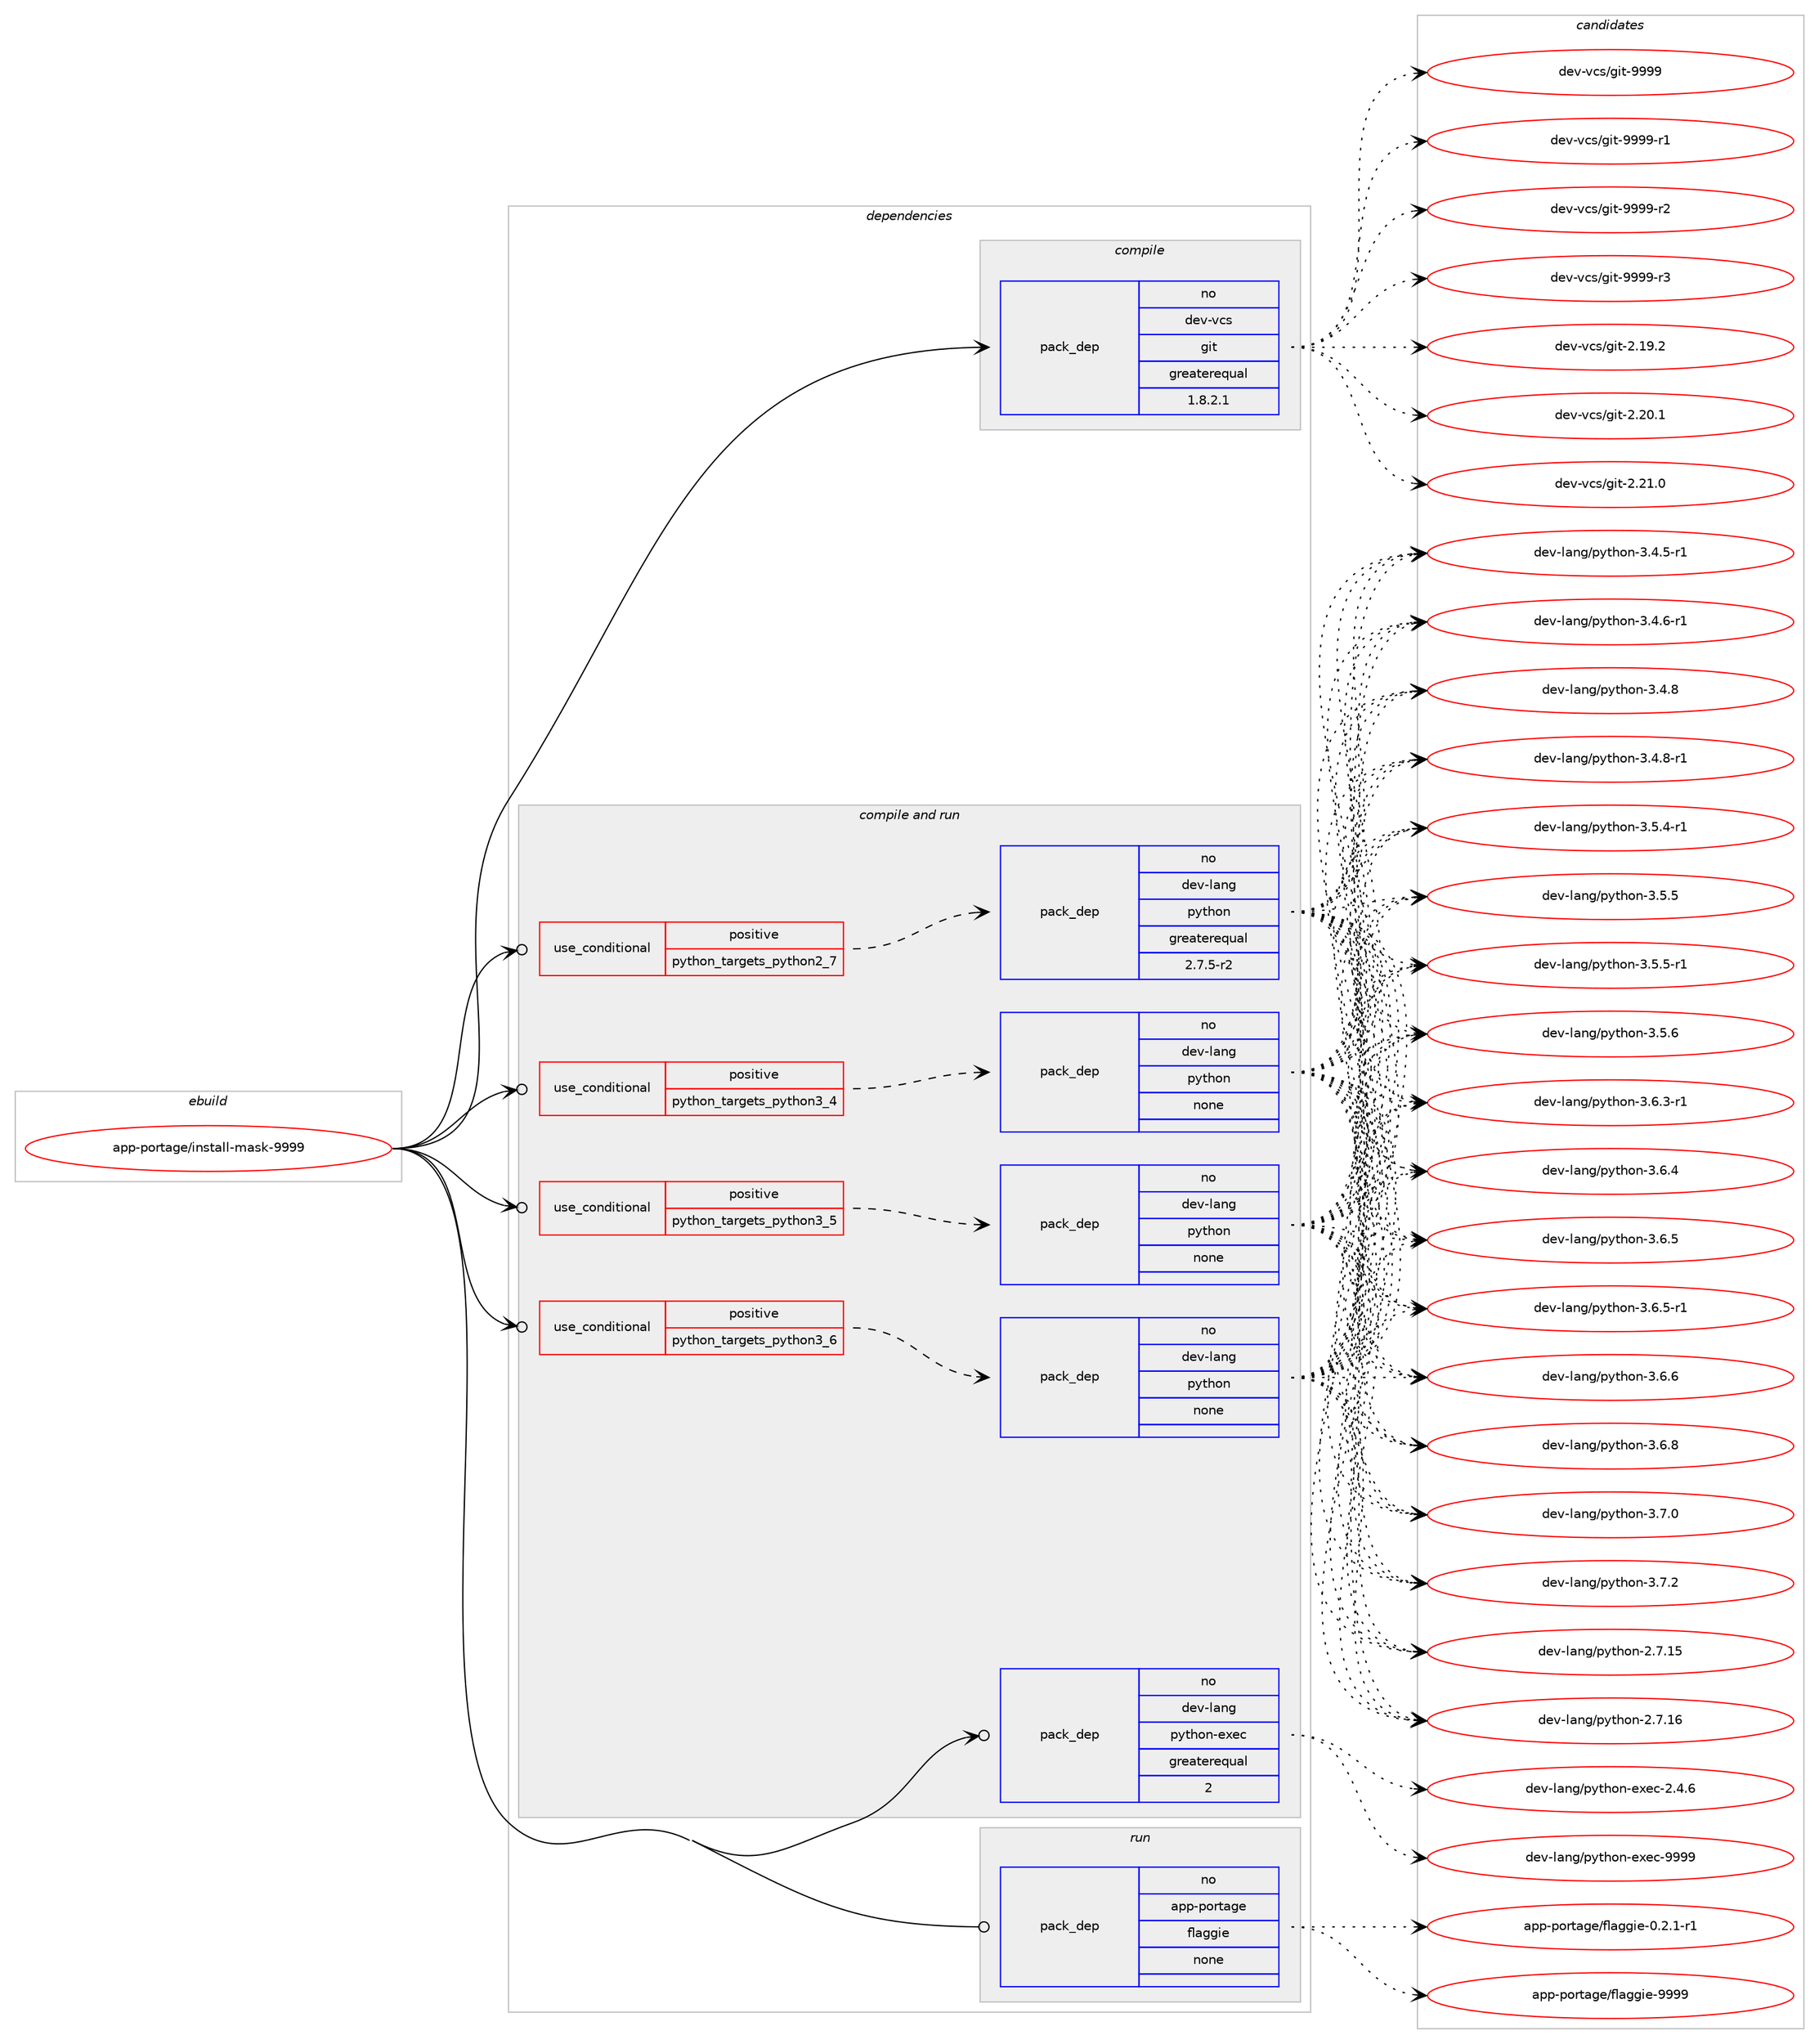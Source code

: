 digraph prolog {

# *************
# Graph options
# *************

newrank=true;
concentrate=true;
compound=true;
graph [rankdir=LR,fontname=Helvetica,fontsize=10,ranksep=1.5];#, ranksep=2.5, nodesep=0.2];
edge  [arrowhead=vee];
node  [fontname=Helvetica,fontsize=10];

# **********
# The ebuild
# **********

subgraph cluster_leftcol {
color=gray;
rank=same;
label=<<i>ebuild</i>>;
id [label="app-portage/install-mask-9999", color=red, width=4, href="../app-portage/install-mask-9999.svg"];
}

# ****************
# The dependencies
# ****************

subgraph cluster_midcol {
color=gray;
label=<<i>dependencies</i>>;
subgraph cluster_compile {
fillcolor="#eeeeee";
style=filled;
label=<<i>compile</i>>;
subgraph pack931019 {
dependency1306368 [label=<<TABLE BORDER="0" CELLBORDER="1" CELLSPACING="0" CELLPADDING="4" WIDTH="220"><TR><TD ROWSPAN="6" CELLPADDING="30">pack_dep</TD></TR><TR><TD WIDTH="110">no</TD></TR><TR><TD>dev-vcs</TD></TR><TR><TD>git</TD></TR><TR><TD>greaterequal</TD></TR><TR><TD>1.8.2.1</TD></TR></TABLE>>, shape=none, color=blue];
}
id:e -> dependency1306368:w [weight=20,style="solid",arrowhead="vee"];
}
subgraph cluster_compileandrun {
fillcolor="#eeeeee";
style=filled;
label=<<i>compile and run</i>>;
subgraph cond354950 {
dependency1306369 [label=<<TABLE BORDER="0" CELLBORDER="1" CELLSPACING="0" CELLPADDING="4"><TR><TD ROWSPAN="3" CELLPADDING="10">use_conditional</TD></TR><TR><TD>positive</TD></TR><TR><TD>python_targets_python2_7</TD></TR></TABLE>>, shape=none, color=red];
subgraph pack931020 {
dependency1306370 [label=<<TABLE BORDER="0" CELLBORDER="1" CELLSPACING="0" CELLPADDING="4" WIDTH="220"><TR><TD ROWSPAN="6" CELLPADDING="30">pack_dep</TD></TR><TR><TD WIDTH="110">no</TD></TR><TR><TD>dev-lang</TD></TR><TR><TD>python</TD></TR><TR><TD>greaterequal</TD></TR><TR><TD>2.7.5-r2</TD></TR></TABLE>>, shape=none, color=blue];
}
dependency1306369:e -> dependency1306370:w [weight=20,style="dashed",arrowhead="vee"];
}
id:e -> dependency1306369:w [weight=20,style="solid",arrowhead="odotvee"];
subgraph cond354951 {
dependency1306371 [label=<<TABLE BORDER="0" CELLBORDER="1" CELLSPACING="0" CELLPADDING="4"><TR><TD ROWSPAN="3" CELLPADDING="10">use_conditional</TD></TR><TR><TD>positive</TD></TR><TR><TD>python_targets_python3_4</TD></TR></TABLE>>, shape=none, color=red];
subgraph pack931021 {
dependency1306372 [label=<<TABLE BORDER="0" CELLBORDER="1" CELLSPACING="0" CELLPADDING="4" WIDTH="220"><TR><TD ROWSPAN="6" CELLPADDING="30">pack_dep</TD></TR><TR><TD WIDTH="110">no</TD></TR><TR><TD>dev-lang</TD></TR><TR><TD>python</TD></TR><TR><TD>none</TD></TR><TR><TD></TD></TR></TABLE>>, shape=none, color=blue];
}
dependency1306371:e -> dependency1306372:w [weight=20,style="dashed",arrowhead="vee"];
}
id:e -> dependency1306371:w [weight=20,style="solid",arrowhead="odotvee"];
subgraph cond354952 {
dependency1306373 [label=<<TABLE BORDER="0" CELLBORDER="1" CELLSPACING="0" CELLPADDING="4"><TR><TD ROWSPAN="3" CELLPADDING="10">use_conditional</TD></TR><TR><TD>positive</TD></TR><TR><TD>python_targets_python3_5</TD></TR></TABLE>>, shape=none, color=red];
subgraph pack931022 {
dependency1306374 [label=<<TABLE BORDER="0" CELLBORDER="1" CELLSPACING="0" CELLPADDING="4" WIDTH="220"><TR><TD ROWSPAN="6" CELLPADDING="30">pack_dep</TD></TR><TR><TD WIDTH="110">no</TD></TR><TR><TD>dev-lang</TD></TR><TR><TD>python</TD></TR><TR><TD>none</TD></TR><TR><TD></TD></TR></TABLE>>, shape=none, color=blue];
}
dependency1306373:e -> dependency1306374:w [weight=20,style="dashed",arrowhead="vee"];
}
id:e -> dependency1306373:w [weight=20,style="solid",arrowhead="odotvee"];
subgraph cond354953 {
dependency1306375 [label=<<TABLE BORDER="0" CELLBORDER="1" CELLSPACING="0" CELLPADDING="4"><TR><TD ROWSPAN="3" CELLPADDING="10">use_conditional</TD></TR><TR><TD>positive</TD></TR><TR><TD>python_targets_python3_6</TD></TR></TABLE>>, shape=none, color=red];
subgraph pack931023 {
dependency1306376 [label=<<TABLE BORDER="0" CELLBORDER="1" CELLSPACING="0" CELLPADDING="4" WIDTH="220"><TR><TD ROWSPAN="6" CELLPADDING="30">pack_dep</TD></TR><TR><TD WIDTH="110">no</TD></TR><TR><TD>dev-lang</TD></TR><TR><TD>python</TD></TR><TR><TD>none</TD></TR><TR><TD></TD></TR></TABLE>>, shape=none, color=blue];
}
dependency1306375:e -> dependency1306376:w [weight=20,style="dashed",arrowhead="vee"];
}
id:e -> dependency1306375:w [weight=20,style="solid",arrowhead="odotvee"];
subgraph pack931024 {
dependency1306377 [label=<<TABLE BORDER="0" CELLBORDER="1" CELLSPACING="0" CELLPADDING="4" WIDTH="220"><TR><TD ROWSPAN="6" CELLPADDING="30">pack_dep</TD></TR><TR><TD WIDTH="110">no</TD></TR><TR><TD>dev-lang</TD></TR><TR><TD>python-exec</TD></TR><TR><TD>greaterequal</TD></TR><TR><TD>2</TD></TR></TABLE>>, shape=none, color=blue];
}
id:e -> dependency1306377:w [weight=20,style="solid",arrowhead="odotvee"];
}
subgraph cluster_run {
fillcolor="#eeeeee";
style=filled;
label=<<i>run</i>>;
subgraph pack931025 {
dependency1306378 [label=<<TABLE BORDER="0" CELLBORDER="1" CELLSPACING="0" CELLPADDING="4" WIDTH="220"><TR><TD ROWSPAN="6" CELLPADDING="30">pack_dep</TD></TR><TR><TD WIDTH="110">no</TD></TR><TR><TD>app-portage</TD></TR><TR><TD>flaggie</TD></TR><TR><TD>none</TD></TR><TR><TD></TD></TR></TABLE>>, shape=none, color=blue];
}
id:e -> dependency1306378:w [weight=20,style="solid",arrowhead="odot"];
}
}

# **************
# The candidates
# **************

subgraph cluster_choices {
rank=same;
color=gray;
label=<<i>candidates</i>>;

subgraph choice931019 {
color=black;
nodesep=1;
choice10010111845118991154710310511645504649574650 [label="dev-vcs/git-2.19.2", color=red, width=4,href="../dev-vcs/git-2.19.2.svg"];
choice10010111845118991154710310511645504650484649 [label="dev-vcs/git-2.20.1", color=red, width=4,href="../dev-vcs/git-2.20.1.svg"];
choice10010111845118991154710310511645504650494648 [label="dev-vcs/git-2.21.0", color=red, width=4,href="../dev-vcs/git-2.21.0.svg"];
choice1001011184511899115471031051164557575757 [label="dev-vcs/git-9999", color=red, width=4,href="../dev-vcs/git-9999.svg"];
choice10010111845118991154710310511645575757574511449 [label="dev-vcs/git-9999-r1", color=red, width=4,href="../dev-vcs/git-9999-r1.svg"];
choice10010111845118991154710310511645575757574511450 [label="dev-vcs/git-9999-r2", color=red, width=4,href="../dev-vcs/git-9999-r2.svg"];
choice10010111845118991154710310511645575757574511451 [label="dev-vcs/git-9999-r3", color=red, width=4,href="../dev-vcs/git-9999-r3.svg"];
dependency1306368:e -> choice10010111845118991154710310511645504649574650:w [style=dotted,weight="100"];
dependency1306368:e -> choice10010111845118991154710310511645504650484649:w [style=dotted,weight="100"];
dependency1306368:e -> choice10010111845118991154710310511645504650494648:w [style=dotted,weight="100"];
dependency1306368:e -> choice1001011184511899115471031051164557575757:w [style=dotted,weight="100"];
dependency1306368:e -> choice10010111845118991154710310511645575757574511449:w [style=dotted,weight="100"];
dependency1306368:e -> choice10010111845118991154710310511645575757574511450:w [style=dotted,weight="100"];
dependency1306368:e -> choice10010111845118991154710310511645575757574511451:w [style=dotted,weight="100"];
}
subgraph choice931020 {
color=black;
nodesep=1;
choice10010111845108971101034711212111610411111045504655464953 [label="dev-lang/python-2.7.15", color=red, width=4,href="../dev-lang/python-2.7.15.svg"];
choice10010111845108971101034711212111610411111045504655464954 [label="dev-lang/python-2.7.16", color=red, width=4,href="../dev-lang/python-2.7.16.svg"];
choice1001011184510897110103471121211161041111104551465246534511449 [label="dev-lang/python-3.4.5-r1", color=red, width=4,href="../dev-lang/python-3.4.5-r1.svg"];
choice1001011184510897110103471121211161041111104551465246544511449 [label="dev-lang/python-3.4.6-r1", color=red, width=4,href="../dev-lang/python-3.4.6-r1.svg"];
choice100101118451089711010347112121116104111110455146524656 [label="dev-lang/python-3.4.8", color=red, width=4,href="../dev-lang/python-3.4.8.svg"];
choice1001011184510897110103471121211161041111104551465246564511449 [label="dev-lang/python-3.4.8-r1", color=red, width=4,href="../dev-lang/python-3.4.8-r1.svg"];
choice1001011184510897110103471121211161041111104551465346524511449 [label="dev-lang/python-3.5.4-r1", color=red, width=4,href="../dev-lang/python-3.5.4-r1.svg"];
choice100101118451089711010347112121116104111110455146534653 [label="dev-lang/python-3.5.5", color=red, width=4,href="../dev-lang/python-3.5.5.svg"];
choice1001011184510897110103471121211161041111104551465346534511449 [label="dev-lang/python-3.5.5-r1", color=red, width=4,href="../dev-lang/python-3.5.5-r1.svg"];
choice100101118451089711010347112121116104111110455146534654 [label="dev-lang/python-3.5.6", color=red, width=4,href="../dev-lang/python-3.5.6.svg"];
choice1001011184510897110103471121211161041111104551465446514511449 [label="dev-lang/python-3.6.3-r1", color=red, width=4,href="../dev-lang/python-3.6.3-r1.svg"];
choice100101118451089711010347112121116104111110455146544652 [label="dev-lang/python-3.6.4", color=red, width=4,href="../dev-lang/python-3.6.4.svg"];
choice100101118451089711010347112121116104111110455146544653 [label="dev-lang/python-3.6.5", color=red, width=4,href="../dev-lang/python-3.6.5.svg"];
choice1001011184510897110103471121211161041111104551465446534511449 [label="dev-lang/python-3.6.5-r1", color=red, width=4,href="../dev-lang/python-3.6.5-r1.svg"];
choice100101118451089711010347112121116104111110455146544654 [label="dev-lang/python-3.6.6", color=red, width=4,href="../dev-lang/python-3.6.6.svg"];
choice100101118451089711010347112121116104111110455146544656 [label="dev-lang/python-3.6.8", color=red, width=4,href="../dev-lang/python-3.6.8.svg"];
choice100101118451089711010347112121116104111110455146554648 [label="dev-lang/python-3.7.0", color=red, width=4,href="../dev-lang/python-3.7.0.svg"];
choice100101118451089711010347112121116104111110455146554650 [label="dev-lang/python-3.7.2", color=red, width=4,href="../dev-lang/python-3.7.2.svg"];
dependency1306370:e -> choice10010111845108971101034711212111610411111045504655464953:w [style=dotted,weight="100"];
dependency1306370:e -> choice10010111845108971101034711212111610411111045504655464954:w [style=dotted,weight="100"];
dependency1306370:e -> choice1001011184510897110103471121211161041111104551465246534511449:w [style=dotted,weight="100"];
dependency1306370:e -> choice1001011184510897110103471121211161041111104551465246544511449:w [style=dotted,weight="100"];
dependency1306370:e -> choice100101118451089711010347112121116104111110455146524656:w [style=dotted,weight="100"];
dependency1306370:e -> choice1001011184510897110103471121211161041111104551465246564511449:w [style=dotted,weight="100"];
dependency1306370:e -> choice1001011184510897110103471121211161041111104551465346524511449:w [style=dotted,weight="100"];
dependency1306370:e -> choice100101118451089711010347112121116104111110455146534653:w [style=dotted,weight="100"];
dependency1306370:e -> choice1001011184510897110103471121211161041111104551465346534511449:w [style=dotted,weight="100"];
dependency1306370:e -> choice100101118451089711010347112121116104111110455146534654:w [style=dotted,weight="100"];
dependency1306370:e -> choice1001011184510897110103471121211161041111104551465446514511449:w [style=dotted,weight="100"];
dependency1306370:e -> choice100101118451089711010347112121116104111110455146544652:w [style=dotted,weight="100"];
dependency1306370:e -> choice100101118451089711010347112121116104111110455146544653:w [style=dotted,weight="100"];
dependency1306370:e -> choice1001011184510897110103471121211161041111104551465446534511449:w [style=dotted,weight="100"];
dependency1306370:e -> choice100101118451089711010347112121116104111110455146544654:w [style=dotted,weight="100"];
dependency1306370:e -> choice100101118451089711010347112121116104111110455146544656:w [style=dotted,weight="100"];
dependency1306370:e -> choice100101118451089711010347112121116104111110455146554648:w [style=dotted,weight="100"];
dependency1306370:e -> choice100101118451089711010347112121116104111110455146554650:w [style=dotted,weight="100"];
}
subgraph choice931021 {
color=black;
nodesep=1;
choice10010111845108971101034711212111610411111045504655464953 [label="dev-lang/python-2.7.15", color=red, width=4,href="../dev-lang/python-2.7.15.svg"];
choice10010111845108971101034711212111610411111045504655464954 [label="dev-lang/python-2.7.16", color=red, width=4,href="../dev-lang/python-2.7.16.svg"];
choice1001011184510897110103471121211161041111104551465246534511449 [label="dev-lang/python-3.4.5-r1", color=red, width=4,href="../dev-lang/python-3.4.5-r1.svg"];
choice1001011184510897110103471121211161041111104551465246544511449 [label="dev-lang/python-3.4.6-r1", color=red, width=4,href="../dev-lang/python-3.4.6-r1.svg"];
choice100101118451089711010347112121116104111110455146524656 [label="dev-lang/python-3.4.8", color=red, width=4,href="../dev-lang/python-3.4.8.svg"];
choice1001011184510897110103471121211161041111104551465246564511449 [label="dev-lang/python-3.4.8-r1", color=red, width=4,href="../dev-lang/python-3.4.8-r1.svg"];
choice1001011184510897110103471121211161041111104551465346524511449 [label="dev-lang/python-3.5.4-r1", color=red, width=4,href="../dev-lang/python-3.5.4-r1.svg"];
choice100101118451089711010347112121116104111110455146534653 [label="dev-lang/python-3.5.5", color=red, width=4,href="../dev-lang/python-3.5.5.svg"];
choice1001011184510897110103471121211161041111104551465346534511449 [label="dev-lang/python-3.5.5-r1", color=red, width=4,href="../dev-lang/python-3.5.5-r1.svg"];
choice100101118451089711010347112121116104111110455146534654 [label="dev-lang/python-3.5.6", color=red, width=4,href="../dev-lang/python-3.5.6.svg"];
choice1001011184510897110103471121211161041111104551465446514511449 [label="dev-lang/python-3.6.3-r1", color=red, width=4,href="../dev-lang/python-3.6.3-r1.svg"];
choice100101118451089711010347112121116104111110455146544652 [label="dev-lang/python-3.6.4", color=red, width=4,href="../dev-lang/python-3.6.4.svg"];
choice100101118451089711010347112121116104111110455146544653 [label="dev-lang/python-3.6.5", color=red, width=4,href="../dev-lang/python-3.6.5.svg"];
choice1001011184510897110103471121211161041111104551465446534511449 [label="dev-lang/python-3.6.5-r1", color=red, width=4,href="../dev-lang/python-3.6.5-r1.svg"];
choice100101118451089711010347112121116104111110455146544654 [label="dev-lang/python-3.6.6", color=red, width=4,href="../dev-lang/python-3.6.6.svg"];
choice100101118451089711010347112121116104111110455146544656 [label="dev-lang/python-3.6.8", color=red, width=4,href="../dev-lang/python-3.6.8.svg"];
choice100101118451089711010347112121116104111110455146554648 [label="dev-lang/python-3.7.0", color=red, width=4,href="../dev-lang/python-3.7.0.svg"];
choice100101118451089711010347112121116104111110455146554650 [label="dev-lang/python-3.7.2", color=red, width=4,href="../dev-lang/python-3.7.2.svg"];
dependency1306372:e -> choice10010111845108971101034711212111610411111045504655464953:w [style=dotted,weight="100"];
dependency1306372:e -> choice10010111845108971101034711212111610411111045504655464954:w [style=dotted,weight="100"];
dependency1306372:e -> choice1001011184510897110103471121211161041111104551465246534511449:w [style=dotted,weight="100"];
dependency1306372:e -> choice1001011184510897110103471121211161041111104551465246544511449:w [style=dotted,weight="100"];
dependency1306372:e -> choice100101118451089711010347112121116104111110455146524656:w [style=dotted,weight="100"];
dependency1306372:e -> choice1001011184510897110103471121211161041111104551465246564511449:w [style=dotted,weight="100"];
dependency1306372:e -> choice1001011184510897110103471121211161041111104551465346524511449:w [style=dotted,weight="100"];
dependency1306372:e -> choice100101118451089711010347112121116104111110455146534653:w [style=dotted,weight="100"];
dependency1306372:e -> choice1001011184510897110103471121211161041111104551465346534511449:w [style=dotted,weight="100"];
dependency1306372:e -> choice100101118451089711010347112121116104111110455146534654:w [style=dotted,weight="100"];
dependency1306372:e -> choice1001011184510897110103471121211161041111104551465446514511449:w [style=dotted,weight="100"];
dependency1306372:e -> choice100101118451089711010347112121116104111110455146544652:w [style=dotted,weight="100"];
dependency1306372:e -> choice100101118451089711010347112121116104111110455146544653:w [style=dotted,weight="100"];
dependency1306372:e -> choice1001011184510897110103471121211161041111104551465446534511449:w [style=dotted,weight="100"];
dependency1306372:e -> choice100101118451089711010347112121116104111110455146544654:w [style=dotted,weight="100"];
dependency1306372:e -> choice100101118451089711010347112121116104111110455146544656:w [style=dotted,weight="100"];
dependency1306372:e -> choice100101118451089711010347112121116104111110455146554648:w [style=dotted,weight="100"];
dependency1306372:e -> choice100101118451089711010347112121116104111110455146554650:w [style=dotted,weight="100"];
}
subgraph choice931022 {
color=black;
nodesep=1;
choice10010111845108971101034711212111610411111045504655464953 [label="dev-lang/python-2.7.15", color=red, width=4,href="../dev-lang/python-2.7.15.svg"];
choice10010111845108971101034711212111610411111045504655464954 [label="dev-lang/python-2.7.16", color=red, width=4,href="../dev-lang/python-2.7.16.svg"];
choice1001011184510897110103471121211161041111104551465246534511449 [label="dev-lang/python-3.4.5-r1", color=red, width=4,href="../dev-lang/python-3.4.5-r1.svg"];
choice1001011184510897110103471121211161041111104551465246544511449 [label="dev-lang/python-3.4.6-r1", color=red, width=4,href="../dev-lang/python-3.4.6-r1.svg"];
choice100101118451089711010347112121116104111110455146524656 [label="dev-lang/python-3.4.8", color=red, width=4,href="../dev-lang/python-3.4.8.svg"];
choice1001011184510897110103471121211161041111104551465246564511449 [label="dev-lang/python-3.4.8-r1", color=red, width=4,href="../dev-lang/python-3.4.8-r1.svg"];
choice1001011184510897110103471121211161041111104551465346524511449 [label="dev-lang/python-3.5.4-r1", color=red, width=4,href="../dev-lang/python-3.5.4-r1.svg"];
choice100101118451089711010347112121116104111110455146534653 [label="dev-lang/python-3.5.5", color=red, width=4,href="../dev-lang/python-3.5.5.svg"];
choice1001011184510897110103471121211161041111104551465346534511449 [label="dev-lang/python-3.5.5-r1", color=red, width=4,href="../dev-lang/python-3.5.5-r1.svg"];
choice100101118451089711010347112121116104111110455146534654 [label="dev-lang/python-3.5.6", color=red, width=4,href="../dev-lang/python-3.5.6.svg"];
choice1001011184510897110103471121211161041111104551465446514511449 [label="dev-lang/python-3.6.3-r1", color=red, width=4,href="../dev-lang/python-3.6.3-r1.svg"];
choice100101118451089711010347112121116104111110455146544652 [label="dev-lang/python-3.6.4", color=red, width=4,href="../dev-lang/python-3.6.4.svg"];
choice100101118451089711010347112121116104111110455146544653 [label="dev-lang/python-3.6.5", color=red, width=4,href="../dev-lang/python-3.6.5.svg"];
choice1001011184510897110103471121211161041111104551465446534511449 [label="dev-lang/python-3.6.5-r1", color=red, width=4,href="../dev-lang/python-3.6.5-r1.svg"];
choice100101118451089711010347112121116104111110455146544654 [label="dev-lang/python-3.6.6", color=red, width=4,href="../dev-lang/python-3.6.6.svg"];
choice100101118451089711010347112121116104111110455146544656 [label="dev-lang/python-3.6.8", color=red, width=4,href="../dev-lang/python-3.6.8.svg"];
choice100101118451089711010347112121116104111110455146554648 [label="dev-lang/python-3.7.0", color=red, width=4,href="../dev-lang/python-3.7.0.svg"];
choice100101118451089711010347112121116104111110455146554650 [label="dev-lang/python-3.7.2", color=red, width=4,href="../dev-lang/python-3.7.2.svg"];
dependency1306374:e -> choice10010111845108971101034711212111610411111045504655464953:w [style=dotted,weight="100"];
dependency1306374:e -> choice10010111845108971101034711212111610411111045504655464954:w [style=dotted,weight="100"];
dependency1306374:e -> choice1001011184510897110103471121211161041111104551465246534511449:w [style=dotted,weight="100"];
dependency1306374:e -> choice1001011184510897110103471121211161041111104551465246544511449:w [style=dotted,weight="100"];
dependency1306374:e -> choice100101118451089711010347112121116104111110455146524656:w [style=dotted,weight="100"];
dependency1306374:e -> choice1001011184510897110103471121211161041111104551465246564511449:w [style=dotted,weight="100"];
dependency1306374:e -> choice1001011184510897110103471121211161041111104551465346524511449:w [style=dotted,weight="100"];
dependency1306374:e -> choice100101118451089711010347112121116104111110455146534653:w [style=dotted,weight="100"];
dependency1306374:e -> choice1001011184510897110103471121211161041111104551465346534511449:w [style=dotted,weight="100"];
dependency1306374:e -> choice100101118451089711010347112121116104111110455146534654:w [style=dotted,weight="100"];
dependency1306374:e -> choice1001011184510897110103471121211161041111104551465446514511449:w [style=dotted,weight="100"];
dependency1306374:e -> choice100101118451089711010347112121116104111110455146544652:w [style=dotted,weight="100"];
dependency1306374:e -> choice100101118451089711010347112121116104111110455146544653:w [style=dotted,weight="100"];
dependency1306374:e -> choice1001011184510897110103471121211161041111104551465446534511449:w [style=dotted,weight="100"];
dependency1306374:e -> choice100101118451089711010347112121116104111110455146544654:w [style=dotted,weight="100"];
dependency1306374:e -> choice100101118451089711010347112121116104111110455146544656:w [style=dotted,weight="100"];
dependency1306374:e -> choice100101118451089711010347112121116104111110455146554648:w [style=dotted,weight="100"];
dependency1306374:e -> choice100101118451089711010347112121116104111110455146554650:w [style=dotted,weight="100"];
}
subgraph choice931023 {
color=black;
nodesep=1;
choice10010111845108971101034711212111610411111045504655464953 [label="dev-lang/python-2.7.15", color=red, width=4,href="../dev-lang/python-2.7.15.svg"];
choice10010111845108971101034711212111610411111045504655464954 [label="dev-lang/python-2.7.16", color=red, width=4,href="../dev-lang/python-2.7.16.svg"];
choice1001011184510897110103471121211161041111104551465246534511449 [label="dev-lang/python-3.4.5-r1", color=red, width=4,href="../dev-lang/python-3.4.5-r1.svg"];
choice1001011184510897110103471121211161041111104551465246544511449 [label="dev-lang/python-3.4.6-r1", color=red, width=4,href="../dev-lang/python-3.4.6-r1.svg"];
choice100101118451089711010347112121116104111110455146524656 [label="dev-lang/python-3.4.8", color=red, width=4,href="../dev-lang/python-3.4.8.svg"];
choice1001011184510897110103471121211161041111104551465246564511449 [label="dev-lang/python-3.4.8-r1", color=red, width=4,href="../dev-lang/python-3.4.8-r1.svg"];
choice1001011184510897110103471121211161041111104551465346524511449 [label="dev-lang/python-3.5.4-r1", color=red, width=4,href="../dev-lang/python-3.5.4-r1.svg"];
choice100101118451089711010347112121116104111110455146534653 [label="dev-lang/python-3.5.5", color=red, width=4,href="../dev-lang/python-3.5.5.svg"];
choice1001011184510897110103471121211161041111104551465346534511449 [label="dev-lang/python-3.5.5-r1", color=red, width=4,href="../dev-lang/python-3.5.5-r1.svg"];
choice100101118451089711010347112121116104111110455146534654 [label="dev-lang/python-3.5.6", color=red, width=4,href="../dev-lang/python-3.5.6.svg"];
choice1001011184510897110103471121211161041111104551465446514511449 [label="dev-lang/python-3.6.3-r1", color=red, width=4,href="../dev-lang/python-3.6.3-r1.svg"];
choice100101118451089711010347112121116104111110455146544652 [label="dev-lang/python-3.6.4", color=red, width=4,href="../dev-lang/python-3.6.4.svg"];
choice100101118451089711010347112121116104111110455146544653 [label="dev-lang/python-3.6.5", color=red, width=4,href="../dev-lang/python-3.6.5.svg"];
choice1001011184510897110103471121211161041111104551465446534511449 [label="dev-lang/python-3.6.5-r1", color=red, width=4,href="../dev-lang/python-3.6.5-r1.svg"];
choice100101118451089711010347112121116104111110455146544654 [label="dev-lang/python-3.6.6", color=red, width=4,href="../dev-lang/python-3.6.6.svg"];
choice100101118451089711010347112121116104111110455146544656 [label="dev-lang/python-3.6.8", color=red, width=4,href="../dev-lang/python-3.6.8.svg"];
choice100101118451089711010347112121116104111110455146554648 [label="dev-lang/python-3.7.0", color=red, width=4,href="../dev-lang/python-3.7.0.svg"];
choice100101118451089711010347112121116104111110455146554650 [label="dev-lang/python-3.7.2", color=red, width=4,href="../dev-lang/python-3.7.2.svg"];
dependency1306376:e -> choice10010111845108971101034711212111610411111045504655464953:w [style=dotted,weight="100"];
dependency1306376:e -> choice10010111845108971101034711212111610411111045504655464954:w [style=dotted,weight="100"];
dependency1306376:e -> choice1001011184510897110103471121211161041111104551465246534511449:w [style=dotted,weight="100"];
dependency1306376:e -> choice1001011184510897110103471121211161041111104551465246544511449:w [style=dotted,weight="100"];
dependency1306376:e -> choice100101118451089711010347112121116104111110455146524656:w [style=dotted,weight="100"];
dependency1306376:e -> choice1001011184510897110103471121211161041111104551465246564511449:w [style=dotted,weight="100"];
dependency1306376:e -> choice1001011184510897110103471121211161041111104551465346524511449:w [style=dotted,weight="100"];
dependency1306376:e -> choice100101118451089711010347112121116104111110455146534653:w [style=dotted,weight="100"];
dependency1306376:e -> choice1001011184510897110103471121211161041111104551465346534511449:w [style=dotted,weight="100"];
dependency1306376:e -> choice100101118451089711010347112121116104111110455146534654:w [style=dotted,weight="100"];
dependency1306376:e -> choice1001011184510897110103471121211161041111104551465446514511449:w [style=dotted,weight="100"];
dependency1306376:e -> choice100101118451089711010347112121116104111110455146544652:w [style=dotted,weight="100"];
dependency1306376:e -> choice100101118451089711010347112121116104111110455146544653:w [style=dotted,weight="100"];
dependency1306376:e -> choice1001011184510897110103471121211161041111104551465446534511449:w [style=dotted,weight="100"];
dependency1306376:e -> choice100101118451089711010347112121116104111110455146544654:w [style=dotted,weight="100"];
dependency1306376:e -> choice100101118451089711010347112121116104111110455146544656:w [style=dotted,weight="100"];
dependency1306376:e -> choice100101118451089711010347112121116104111110455146554648:w [style=dotted,weight="100"];
dependency1306376:e -> choice100101118451089711010347112121116104111110455146554650:w [style=dotted,weight="100"];
}
subgraph choice931024 {
color=black;
nodesep=1;
choice1001011184510897110103471121211161041111104510112010199455046524654 [label="dev-lang/python-exec-2.4.6", color=red, width=4,href="../dev-lang/python-exec-2.4.6.svg"];
choice10010111845108971101034711212111610411111045101120101994557575757 [label="dev-lang/python-exec-9999", color=red, width=4,href="../dev-lang/python-exec-9999.svg"];
dependency1306377:e -> choice1001011184510897110103471121211161041111104510112010199455046524654:w [style=dotted,weight="100"];
dependency1306377:e -> choice10010111845108971101034711212111610411111045101120101994557575757:w [style=dotted,weight="100"];
}
subgraph choice931025 {
color=black;
nodesep=1;
choice97112112451121111141169710310147102108971031031051014548465046494511449 [label="app-portage/flaggie-0.2.1-r1", color=red, width=4,href="../app-portage/flaggie-0.2.1-r1.svg"];
choice97112112451121111141169710310147102108971031031051014557575757 [label="app-portage/flaggie-9999", color=red, width=4,href="../app-portage/flaggie-9999.svg"];
dependency1306378:e -> choice97112112451121111141169710310147102108971031031051014548465046494511449:w [style=dotted,weight="100"];
dependency1306378:e -> choice97112112451121111141169710310147102108971031031051014557575757:w [style=dotted,weight="100"];
}
}

}
